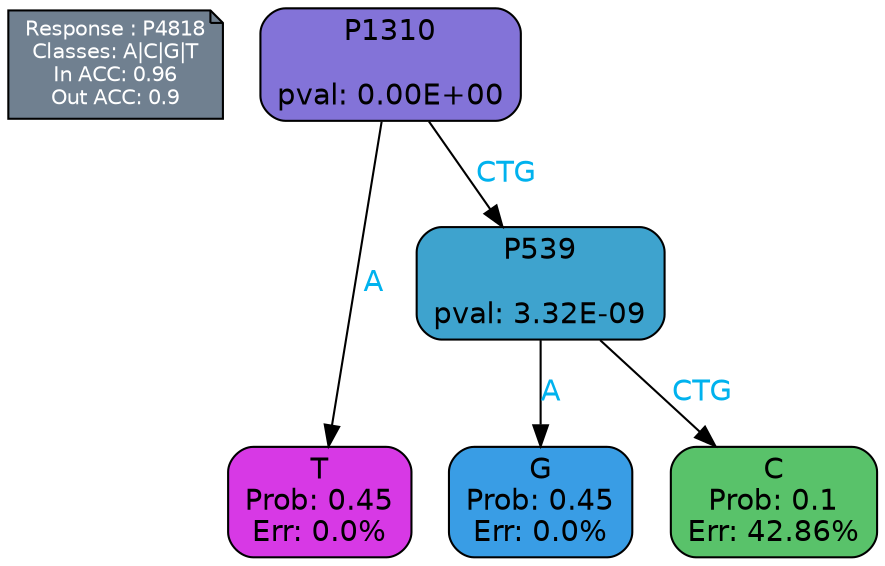 digraph Tree {
node [shape=box, style="filled, rounded", color="black", fontname=helvetica] ;
graph [ranksep=equally, splines=polylines, bgcolor=transparent, dpi=600] ;
edge [fontname=helvetica] ;
LEGEND [label="Response : P4818
Classes: A|C|G|T
In ACC: 0.96
Out ACC: 0.9
",shape=note,align=left,style=filled,fillcolor="slategray",fontcolor="white",fontsize=10];1 [label="P1310

pval: 0.00E+00", fillcolor="#8373d8"] ;
2 [label="T
Prob: 0.45
Err: 0.0%", fillcolor="#d739e5"] ;
3 [label="P539

pval: 3.32E-09", fillcolor="#3ea3ce"] ;
4 [label="G
Prob: 0.45
Err: 0.0%", fillcolor="#399de5"] ;
5 [label="C
Prob: 0.1
Err: 42.86%", fillcolor="#59c26a"] ;
1 -> 2 [label="A",fontcolor=deepskyblue2] ;
1 -> 3 [label="CTG",fontcolor=deepskyblue2] ;
3 -> 4 [label="A",fontcolor=deepskyblue2] ;
3 -> 5 [label="CTG",fontcolor=deepskyblue2] ;
{rank = same; 2;4;5;}{rank = same; LEGEND;1;}}